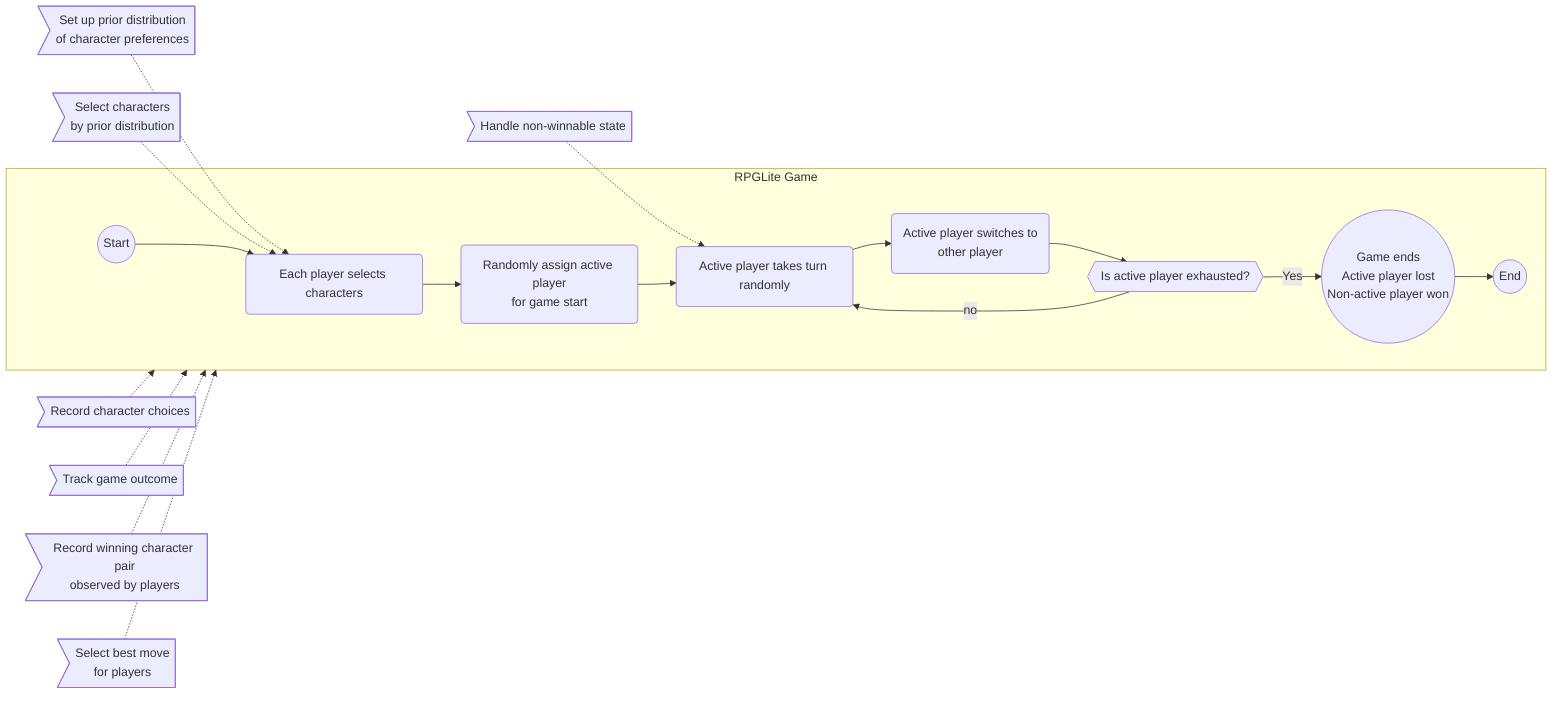 flowchart LR
    %% Aspects to apply
    %%hyperbolicDecay>Apply hyperbolic decay to\ncharacter choice reasoning]
    %%updateConfidenceModel>Update Confidence Model]
    setupPriorDistribution>Set up prior distribution\nof character preferences]
    fuzzLearningByPriorDistribution>Select characters\nby prior distribution]
    %%chooseBasedOnConfidence>Select characters\nby confidence sigmoid]
    recordChoices>Record character choices]
    trackGameOutcome>Track game outcome]
    recordWinningPair>Record winning character pair\nobserved by players]
    ensureBestMove>Select best move\nfor players]
    cannotWin>Handle non-winnable state]
    
    %% CSS classes for aspects
    %%class hyperbolicDecay aspect
    %%class updateConfidenceModel aspect
    class setupPriorDistribution aspect
    class fuzzLearningByPriorDistribution aspect
    %%class chooseBasedOnConfidence aspect
    class recordChoices aspect
    class trackGameOutcome aspect
    class recordWinningPair aspect
    class ensureBestMove aspect
    class cannotWin aspect
    
    class setupPriorDistribution priorDistributionModel
    class fuzzLearningByPriorDistribution priorDistributionModel
    
    %% Gameplay steps
    pickChars(Each player selects characters)
    assignFirst(Randomly assign active player\nfor game start)
    takeTurn(Active player takes turn randomly)
    swapActive(Active player switches to\nother player)
    gameEndedCheck{{Is active player exhausted?}}
    gameEnd((Game ends\nActive player lost\nNon-active player won))

    %% Activity Diagram start/end
    procStart((Start))
    procEnd((End))

    %% Aspects to apply
    %%hyperbolicDecay -.->pickChars
    %%updateConfidenceModel -.-> pickChars
    setupPriorDistribution -.-> pickChars
    fuzzLearningByPriorDistribution -.-> pickChars
    %%chooseBasedOnConfidence -.-> pickChars
    recordChoices -.-> gameplay
    trackGameOutcome -.-> gameplay
    recordWinningPair -.-> gameplay
    ensureBestMove -.-> gameplay

    cannotWin -.-> takeTurn

    %% Gameplay graph
    subgraph gameplay [RPGLite Game]
        procStart-->pickChars
        gameEnd-->procEnd
        pickChars --> assignFirst --> takeTurn --> swapActive --> gameEndedCheck -- Yes --> gameEnd
        gameEndedCheck -- no --> takeTurn
    end